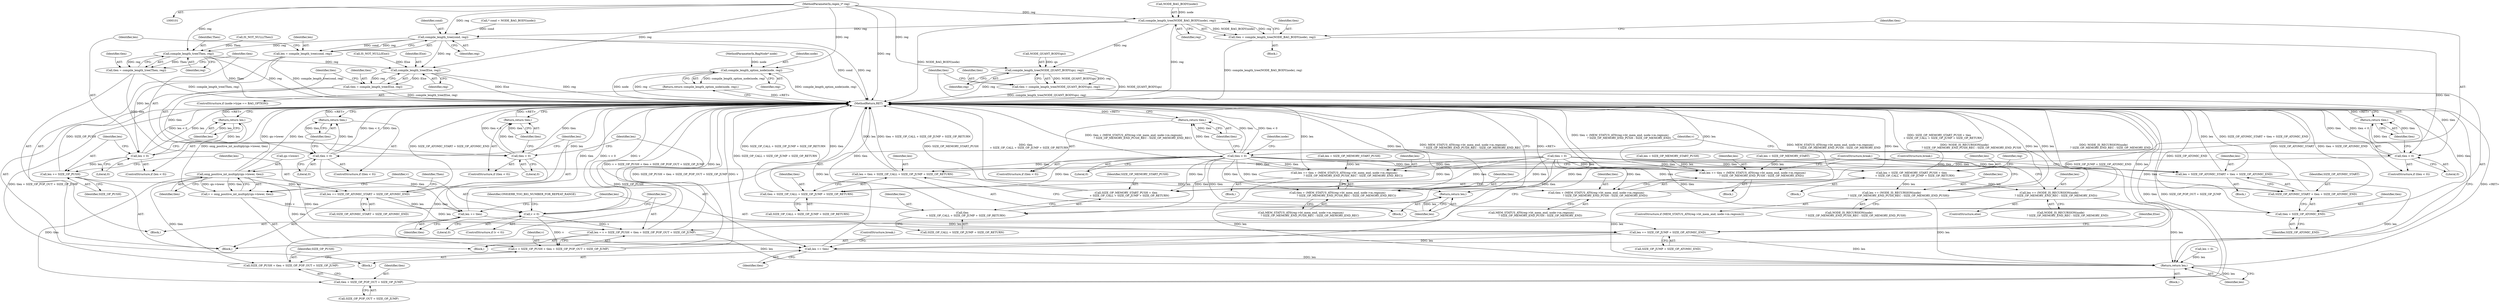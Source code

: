 digraph "0_oniguruma_c509265c5f6ae7264f7b8a8aae1cfa5fc59d108c_0@pointer" {
"1000103" [label="(MethodParameterIn,regex_t* reg)"];
"1000114" [label="(Call,compile_length_option_node(node, reg))"];
"1000113" [label="(Return,return compile_length_option_node(node, reg);)"];
"1000123" [label="(Call,compile_length_tree(NODE_BAG_BODY(node), reg))"];
"1000121" [label="(Call,tlen = compile_length_tree(NODE_BAG_BODY(node), reg))"];
"1000128" [label="(Call,tlen < 0)"];
"1000131" [label="(Return,return tlen;)"];
"1000155" [label="(Call,len = tlen + SIZE_OP_CALL + SIZE_OP_JUMP + SIZE_OP_RETURN)"];
"1000164" [label="(Return,return len;)"];
"1000157" [label="(Call,tlen + SIZE_OP_CALL + SIZE_OP_JUMP + SIZE_OP_RETURN)"];
"1000170" [label="(Call,len = SIZE_OP_MEMORY_START_PUSH + tlen\n        + SIZE_OP_CALL + SIZE_OP_JUMP + SIZE_OP_RETURN)"];
"1000191" [label="(Call,len += (NODE_IS_RECURSION(node)\n                ? SIZE_OP_MEMORY_END_PUSH_REC : SIZE_OP_MEMORY_END_PUSH))"];
"1000413" [label="(Return,return len;)"];
"1000199" [label="(Call,len += (NODE_IS_RECURSION(node)\n                ? SIZE_OP_MEMORY_END_REC : SIZE_OP_MEMORY_END))"];
"1000172" [label="(Call,SIZE_OP_MEMORY_START_PUSH + tlen\n        + SIZE_OP_CALL + SIZE_OP_JUMP + SIZE_OP_RETURN)"];
"1000174" [label="(Call,tlen\n        + SIZE_OP_CALL + SIZE_OP_JUMP + SIZE_OP_RETURN)"];
"1000214" [label="(Call,len += tlen + (MEM_STATUS_AT0(reg->bt_mem_end, node->m.regnum)\n                     ? SIZE_OP_MEMORY_END_PUSH_REC : SIZE_OP_MEMORY_END_REC))"];
"1000216" [label="(Call,tlen + (MEM_STATUS_AT0(reg->bt_mem_end, node->m.regnum)\n                     ? SIZE_OP_MEMORY_END_PUSH_REC : SIZE_OP_MEMORY_END_REC))"];
"1000249" [label="(Call,len += tlen + (MEM_STATUS_AT0(reg->bt_mem_end, node->m.regnum)\n                     ? SIZE_OP_MEMORY_END_PUSH : SIZE_OP_MEMORY_END))"];
"1000251" [label="(Call,tlen + (MEM_STATUS_AT0(reg->bt_mem_end, node->m.regnum)\n                     ? SIZE_OP_MEMORY_END_PUSH : SIZE_OP_MEMORY_END))"];
"1000316" [label="(Call,len = SIZE_OP_ATOMIC_START + tlen + SIZE_OP_ATOMIC_END)"];
"1000318" [label="(Call,SIZE_OP_ATOMIC_START + tlen + SIZE_OP_ATOMIC_END)"];
"1000320" [label="(Call,tlen + SIZE_OP_ATOMIC_END)"];
"1000280" [label="(Call,compile_length_tree(NODE_QUANT_BODY(qn), reg))"];
"1000278" [label="(Call,tlen = compile_length_tree(NODE_QUANT_BODY(qn), reg))"];
"1000285" [label="(Call,tlen < 0)"];
"1000288" [label="(Return,return tlen;)"];
"1000292" [label="(Call,onig_positive_int_multiply(qn->lower, tlen))"];
"1000290" [label="(Call,v = onig_positive_int_multiply(qn->lower, tlen))"];
"1000298" [label="(Call,v < 0)"];
"1000303" [label="(Call,len = v + SIZE_OP_PUSH + tlen + SIZE_OP_POP_OUT + SIZE_OP_JUMP)"];
"1000305" [label="(Call,v + SIZE_OP_PUSH + tlen + SIZE_OP_POP_OUT + SIZE_OP_JUMP)"];
"1000307" [label="(Call,SIZE_OP_PUSH + tlen + SIZE_OP_POP_OUT + SIZE_OP_JUMP)"];
"1000309" [label="(Call,tlen + SIZE_OP_POP_OUT + SIZE_OP_JUMP)"];
"1000349" [label="(Call,compile_length_tree(cond, reg))"];
"1000347" [label="(Call,len = compile_length_tree(cond, reg))"];
"1000353" [label="(Call,len < 0)"];
"1000356" [label="(Return,return len;)"];
"1000358" [label="(Call,len += SIZE_OP_PUSH)"];
"1000361" [label="(Call,len += SIZE_OP_ATOMIC_START + SIZE_OP_ATOMIC_END)"];
"1000381" [label="(Call,len += tlen)"];
"1000384" [label="(Call,len += SIZE_OP_JUMP + SIZE_OP_ATOMIC_END)"];
"1000404" [label="(Call,len += tlen)"];
"1000372" [label="(Call,compile_length_tree(Then, reg))"];
"1000370" [label="(Call,tlen = compile_length_tree(Then, reg))"];
"1000376" [label="(Call,tlen < 0)"];
"1000379" [label="(Return,return tlen;)"];
"1000395" [label="(Call,compile_length_tree(Else, reg))"];
"1000393" [label="(Call,tlen = compile_length_tree(Else, reg))"];
"1000399" [label="(Call,tlen < 0)"];
"1000402" [label="(Return,return tlen;)"];
"1000283" [label="(Identifier,reg)"];
"1000400" [label="(Identifier,tlen)"];
"1000124" [label="(Call,NODE_BAG_BODY(node))"];
"1000385" [label="(Identifier,len)"];
"1000359" [label="(Identifier,len)"];
"1000279" [label="(Identifier,tlen)"];
"1000134" [label="(Call,tlen = 0)"];
"1000252" [label="(Identifier,tlen)"];
"1000367" [label="(Call,IS_NOT_NULL(Then))"];
"1000406" [label="(Identifier,tlen)"];
"1000399" [label="(Call,tlen < 0)"];
"1000386" [label="(Call,SIZE_OP_JUMP + SIZE_OP_ATOMIC_END)"];
"1000357" [label="(Identifier,len)"];
"1000250" [label="(Identifier,len)"];
"1000129" [label="(Identifier,tlen)"];
"1000369" [label="(Block,)"];
"1000127" [label="(ControlStructure,if (tlen < 0))"];
"1000201" [label="(Call,NODE_IS_RECURSION(node)\n                ? SIZE_OP_MEMORY_END_REC : SIZE_OP_MEMORY_END)"];
"1000302" [label="(Identifier,ONIGERR_TOO_BIG_NUMBER_FOR_REPEAT_RANGE)"];
"1000375" [label="(ControlStructure,if (tlen < 0))"];
"1000405" [label="(Identifier,len)"];
"1000139" [label="(Identifier,node)"];
"1000175" [label="(Identifier,tlen)"];
"1000371" [label="(Identifier,tlen)"];
"1000298" [label="(Call,v < 0)"];
"1000362" [label="(Identifier,len)"];
"1000297" [label="(ControlStructure,if (v < 0))"];
"1000132" [label="(Identifier,tlen)"];
"1000325" [label="(Block,)"];
"1000308" [label="(Identifier,SIZE_OP_PUSH)"];
"1000355" [label="(Literal,0)"];
"1000172" [label="(Call,SIZE_OP_MEMORY_START_PUSH + tlen\n        + SIZE_OP_CALL + SIZE_OP_JUMP + SIZE_OP_RETURN)"];
"1000246" [label="(Call,len = SIZE_OP_MEMORY_START)"];
"1000404" [label="(Call,len += tlen)"];
"1000322" [label="(Identifier,SIZE_OP_ATOMIC_END)"];
"1000181" [label="(ControlStructure,if (MEM_STATUS_AT0(reg->bt_mem_end, node->m.regnum)))"];
"1000131" [label="(Return,return tlen;)"];
"1000316" [label="(Call,len = SIZE_OP_ATOMIC_START + tlen + SIZE_OP_ATOMIC_END)"];
"1000270" [label="(Block,)"];
"1000199" [label="(Call,len += (NODE_IS_RECURSION(node)\n                ? SIZE_OP_MEMORY_END_REC : SIZE_OP_MEMORY_END))"];
"1000165" [label="(Identifier,len)"];
"1000116" [label="(Identifier,reg)"];
"1000173" [label="(Identifier,SIZE_OP_MEMORY_START_PUSH)"];
"1000361" [label="(Call,len += SIZE_OP_ATOMIC_START + SIZE_OP_ATOMIC_END)"];
"1000299" [label="(Identifier,v)"];
"1000265" [label="(ControlStructure,break;)"];
"1000123" [label="(Call,compile_length_tree(NODE_BAG_BODY(node), reg))"];
"1000286" [label="(Identifier,tlen)"];
"1000253" [label="(Call,MEM_STATUS_AT0(reg->bt_mem_end, node->m.regnum)\n                     ? SIZE_OP_MEMORY_END_PUSH : SIZE_OP_MEMORY_END)"];
"1000115" [label="(Identifier,node)"];
"1000381" [label="(Call,len += tlen)"];
"1000159" [label="(Call,SIZE_OP_CALL + SIZE_OP_JUMP + SIZE_OP_RETURN)"];
"1000191" [label="(Call,len += (NODE_IS_RECURSION(node)\n                ? SIZE_OP_MEMORY_END_PUSH_REC : SIZE_OP_MEMORY_END_PUSH))"];
"1000120" [label="(Block,)"];
"1000198" [label="(ControlStructure,else)"];
"1000217" [label="(Identifier,tlen)"];
"1000327" [label="(Call,* cond = NODE_BAG_BODY(node))"];
"1000157" [label="(Call,tlen + SIZE_OP_CALL + SIZE_OP_JUMP + SIZE_OP_RETURN)"];
"1000415" [label="(MethodReturn,RET)"];
"1000392" [label="(Block,)"];
"1000376" [label="(Call,tlen < 0)"];
"1000107" [label="(ControlStructure,if (node->type == BAG_OPTION))"];
"1000382" [label="(Identifier,len)"];
"1000384" [label="(Call,len += SIZE_OP_JUMP + SIZE_OP_ATOMIC_END)"];
"1000323" [label="(ControlStructure,break;)"];
"1000284" [label="(ControlStructure,if (tlen < 0))"];
"1000242" [label="(Call,len = SIZE_OP_MEMORY_START_PUSH)"];
"1000306" [label="(Identifier,v)"];
"1000352" [label="(ControlStructure,if (len < 0))"];
"1000102" [label="(MethodParameterIn,BagNode* node)"];
"1000300" [label="(Literal,0)"];
"1000303" [label="(Call,len = v + SIZE_OP_PUSH + tlen + SIZE_OP_POP_OUT + SIZE_OP_JUMP)"];
"1000287" [label="(Literal,0)"];
"1000350" [label="(Identifier,cond)"];
"1000154" [label="(Block,)"];
"1000396" [label="(Identifier,Else)"];
"1000305" [label="(Call,v + SIZE_OP_PUSH + tlen + SIZE_OP_POP_OUT + SIZE_OP_JUMP)"];
"1000216" [label="(Call,tlen + (MEM_STATUS_AT0(reg->bt_mem_end, node->m.regnum)\n                     ? SIZE_OP_MEMORY_END_PUSH_REC : SIZE_OP_MEMORY_END_REC))"];
"1000393" [label="(Call,tlen = compile_length_tree(Else, reg))"];
"1000104" [label="(Block,)"];
"1000169" [label="(Block,)"];
"1000379" [label="(Return,return tlen;)"];
"1000409" [label="(Call,len = 0)"];
"1000114" [label="(Call,compile_length_option_node(node, reg))"];
"1000285" [label="(Call,tlen < 0)"];
"1000291" [label="(Identifier,v)"];
"1000200" [label="(Identifier,len)"];
"1000184" [label="(Identifier,reg)"];
"1000309" [label="(Call,tlen + SIZE_OP_POP_OUT + SIZE_OP_JUMP)"];
"1000383" [label="(Identifier,tlen)"];
"1000155" [label="(Call,len = tlen + SIZE_OP_CALL + SIZE_OP_JUMP + SIZE_OP_RETURN)"];
"1000380" [label="(Identifier,tlen)"];
"1000292" [label="(Call,onig_positive_int_multiply(qn->lower, tlen))"];
"1000377" [label="(Identifier,tlen)"];
"1000315" [label="(Block,)"];
"1000211" [label="(Call,len = SIZE_OP_MEMORY_START_PUSH)"];
"1000126" [label="(Identifier,reg)"];
"1000374" [label="(Identifier,reg)"];
"1000318" [label="(Call,SIZE_OP_ATOMIC_START + tlen + SIZE_OP_ATOMIC_END)"];
"1000363" [label="(Call,SIZE_OP_ATOMIC_START + SIZE_OP_ATOMIC_END)"];
"1000176" [label="(Call,SIZE_OP_CALL + SIZE_OP_JUMP + SIZE_OP_RETURN)"];
"1000407" [label="(ControlStructure,break;)"];
"1000170" [label="(Call,len = SIZE_OP_MEMORY_START_PUSH + tlen\n        + SIZE_OP_CALL + SIZE_OP_JUMP + SIZE_OP_RETURN)"];
"1000121" [label="(Call,tlen = compile_length_tree(NODE_BAG_BODY(node), reg))"];
"1000290" [label="(Call,v = onig_positive_int_multiply(qn->lower, tlen))"];
"1000351" [label="(Identifier,reg)"];
"1000158" [label="(Identifier,tlen)"];
"1000349" [label="(Call,compile_length_tree(cond, reg))"];
"1000293" [label="(Call,qn->lower)"];
"1000304" [label="(Identifier,len)"];
"1000122" [label="(Identifier,tlen)"];
"1000401" [label="(Literal,0)"];
"1000394" [label="(Identifier,tlen)"];
"1000193" [label="(Call,NODE_IS_RECURSION(node)\n                ? SIZE_OP_MEMORY_END_PUSH_REC : SIZE_OP_MEMORY_END_PUSH)"];
"1000391" [label="(Identifier,Else)"];
"1000320" [label="(Call,tlen + SIZE_OP_ATOMIC_END)"];
"1000414" [label="(Identifier,len)"];
"1000347" [label="(Call,len = compile_length_tree(cond, reg))"];
"1000288" [label="(Return,return tlen;)"];
"1000192" [label="(Identifier,len)"];
"1000289" [label="(Identifier,tlen)"];
"1000156" [label="(Identifier,len)"];
"1000378" [label="(Literal,0)"];
"1000280" [label="(Call,compile_length_tree(NODE_QUANT_BODY(qn), reg))"];
"1000128" [label="(Call,tlen < 0)"];
"1000348" [label="(Identifier,len)"];
"1000321" [label="(Identifier,tlen)"];
"1000372" [label="(Call,compile_length_tree(Then, reg))"];
"1000218" [label="(Call,MEM_STATUS_AT0(reg->bt_mem_end, node->m.regnum)\n                     ? SIZE_OP_MEMORY_END_PUSH_REC : SIZE_OP_MEMORY_END_REC)"];
"1000210" [label="(Block,)"];
"1000368" [label="(Identifier,Then)"];
"1000390" [label="(Call,IS_NOT_NULL(Else))"];
"1000296" [label="(Identifier,tlen)"];
"1000354" [label="(Identifier,len)"];
"1000164" [label="(Return,return len;)"];
"1000174" [label="(Call,tlen\n        + SIZE_OP_CALL + SIZE_OP_JUMP + SIZE_OP_RETURN)"];
"1000251" [label="(Call,tlen + (MEM_STATUS_AT0(reg->bt_mem_end, node->m.regnum)\n                     ? SIZE_OP_MEMORY_END_PUSH : SIZE_OP_MEMORY_END))"];
"1000171" [label="(Identifier,len)"];
"1000214" [label="(Call,len += tlen + (MEM_STATUS_AT0(reg->bt_mem_end, node->m.regnum)\n                     ? SIZE_OP_MEMORY_END_PUSH_REC : SIZE_OP_MEMORY_END_REC))"];
"1000395" [label="(Call,compile_length_tree(Else, reg))"];
"1000311" [label="(Call,SIZE_OP_POP_OUT + SIZE_OP_JUMP)"];
"1000397" [label="(Identifier,reg)"];
"1000130" [label="(Literal,0)"];
"1000281" [label="(Call,NODE_QUANT_BODY(qn))"];
"1000402" [label="(Return,return tlen;)"];
"1000249" [label="(Call,len += tlen + (MEM_STATUS_AT0(reg->bt_mem_end, node->m.regnum)\n                     ? SIZE_OP_MEMORY_END_PUSH : SIZE_OP_MEMORY_END))"];
"1000370" [label="(Call,tlen = compile_length_tree(Then, reg))"];
"1000413" [label="(Return,return len;)"];
"1000103" [label="(MethodParameterIn,regex_t* reg)"];
"1000356" [label="(Return,return len;)"];
"1000358" [label="(Call,len += SIZE_OP_PUSH)"];
"1000231" [label="(Block,)"];
"1000373" [label="(Identifier,Then)"];
"1000215" [label="(Identifier,len)"];
"1000319" [label="(Identifier,SIZE_OP_ATOMIC_START)"];
"1000113" [label="(Return,return compile_length_option_node(node, reg);)"];
"1000398" [label="(ControlStructure,if (tlen < 0))"];
"1000317" [label="(Identifier,len)"];
"1000360" [label="(Identifier,SIZE_OP_PUSH)"];
"1000278" [label="(Call,tlen = compile_length_tree(NODE_QUANT_BODY(qn), reg))"];
"1000307" [label="(Call,SIZE_OP_PUSH + tlen + SIZE_OP_POP_OUT + SIZE_OP_JUMP)"];
"1000353" [label="(Call,len < 0)"];
"1000403" [label="(Identifier,tlen)"];
"1000310" [label="(Identifier,tlen)"];
"1000103" -> "1000101"  [label="AST: "];
"1000103" -> "1000415"  [label="DDG: reg"];
"1000103" -> "1000114"  [label="DDG: reg"];
"1000103" -> "1000123"  [label="DDG: reg"];
"1000103" -> "1000280"  [label="DDG: reg"];
"1000103" -> "1000349"  [label="DDG: reg"];
"1000103" -> "1000372"  [label="DDG: reg"];
"1000103" -> "1000395"  [label="DDG: reg"];
"1000114" -> "1000113"  [label="AST: "];
"1000114" -> "1000116"  [label="CFG: "];
"1000115" -> "1000114"  [label="AST: "];
"1000116" -> "1000114"  [label="AST: "];
"1000113" -> "1000114"  [label="CFG: "];
"1000114" -> "1000415"  [label="DDG: compile_length_option_node(node, reg)"];
"1000114" -> "1000415"  [label="DDG: node"];
"1000114" -> "1000415"  [label="DDG: reg"];
"1000114" -> "1000113"  [label="DDG: compile_length_option_node(node, reg)"];
"1000102" -> "1000114"  [label="DDG: node"];
"1000113" -> "1000107"  [label="AST: "];
"1000415" -> "1000113"  [label="CFG: "];
"1000113" -> "1000415"  [label="DDG: <RET>"];
"1000123" -> "1000121"  [label="AST: "];
"1000123" -> "1000126"  [label="CFG: "];
"1000124" -> "1000123"  [label="AST: "];
"1000126" -> "1000123"  [label="AST: "];
"1000121" -> "1000123"  [label="CFG: "];
"1000123" -> "1000415"  [label="DDG: reg"];
"1000123" -> "1000415"  [label="DDG: NODE_BAG_BODY(node)"];
"1000123" -> "1000121"  [label="DDG: NODE_BAG_BODY(node)"];
"1000123" -> "1000121"  [label="DDG: reg"];
"1000124" -> "1000123"  [label="DDG: node"];
"1000123" -> "1000280"  [label="DDG: reg"];
"1000123" -> "1000349"  [label="DDG: reg"];
"1000121" -> "1000120"  [label="AST: "];
"1000122" -> "1000121"  [label="AST: "];
"1000129" -> "1000121"  [label="CFG: "];
"1000121" -> "1000415"  [label="DDG: compile_length_tree(NODE_BAG_BODY(node), reg)"];
"1000121" -> "1000128"  [label="DDG: tlen"];
"1000128" -> "1000127"  [label="AST: "];
"1000128" -> "1000130"  [label="CFG: "];
"1000129" -> "1000128"  [label="AST: "];
"1000130" -> "1000128"  [label="AST: "];
"1000132" -> "1000128"  [label="CFG: "];
"1000139" -> "1000128"  [label="CFG: "];
"1000128" -> "1000415"  [label="DDG: tlen"];
"1000128" -> "1000415"  [label="DDG: tlen < 0"];
"1000128" -> "1000131"  [label="DDG: tlen"];
"1000128" -> "1000155"  [label="DDG: tlen"];
"1000128" -> "1000157"  [label="DDG: tlen"];
"1000128" -> "1000170"  [label="DDG: tlen"];
"1000128" -> "1000172"  [label="DDG: tlen"];
"1000128" -> "1000174"  [label="DDG: tlen"];
"1000128" -> "1000214"  [label="DDG: tlen"];
"1000128" -> "1000216"  [label="DDG: tlen"];
"1000128" -> "1000249"  [label="DDG: tlen"];
"1000128" -> "1000251"  [label="DDG: tlen"];
"1000128" -> "1000316"  [label="DDG: tlen"];
"1000128" -> "1000318"  [label="DDG: tlen"];
"1000128" -> "1000320"  [label="DDG: tlen"];
"1000131" -> "1000127"  [label="AST: "];
"1000131" -> "1000132"  [label="CFG: "];
"1000132" -> "1000131"  [label="AST: "];
"1000415" -> "1000131"  [label="CFG: "];
"1000131" -> "1000415"  [label="DDG: <RET>"];
"1000132" -> "1000131"  [label="DDG: tlen"];
"1000155" -> "1000154"  [label="AST: "];
"1000155" -> "1000157"  [label="CFG: "];
"1000156" -> "1000155"  [label="AST: "];
"1000157" -> "1000155"  [label="AST: "];
"1000165" -> "1000155"  [label="CFG: "];
"1000155" -> "1000415"  [label="DDG: tlen + SIZE_OP_CALL + SIZE_OP_JUMP + SIZE_OP_RETURN"];
"1000155" -> "1000415"  [label="DDG: len"];
"1000134" -> "1000155"  [label="DDG: tlen"];
"1000155" -> "1000164"  [label="DDG: len"];
"1000164" -> "1000154"  [label="AST: "];
"1000164" -> "1000165"  [label="CFG: "];
"1000165" -> "1000164"  [label="AST: "];
"1000415" -> "1000164"  [label="CFG: "];
"1000164" -> "1000415"  [label="DDG: <RET>"];
"1000165" -> "1000164"  [label="DDG: len"];
"1000157" -> "1000159"  [label="CFG: "];
"1000158" -> "1000157"  [label="AST: "];
"1000159" -> "1000157"  [label="AST: "];
"1000157" -> "1000415"  [label="DDG: SIZE_OP_CALL + SIZE_OP_JUMP + SIZE_OP_RETURN"];
"1000157" -> "1000415"  [label="DDG: tlen"];
"1000134" -> "1000157"  [label="DDG: tlen"];
"1000170" -> "1000169"  [label="AST: "];
"1000170" -> "1000172"  [label="CFG: "];
"1000171" -> "1000170"  [label="AST: "];
"1000172" -> "1000170"  [label="AST: "];
"1000184" -> "1000170"  [label="CFG: "];
"1000170" -> "1000415"  [label="DDG: SIZE_OP_MEMORY_START_PUSH + tlen\n        + SIZE_OP_CALL + SIZE_OP_JUMP + SIZE_OP_RETURN"];
"1000134" -> "1000170"  [label="DDG: tlen"];
"1000170" -> "1000191"  [label="DDG: len"];
"1000170" -> "1000199"  [label="DDG: len"];
"1000191" -> "1000181"  [label="AST: "];
"1000191" -> "1000193"  [label="CFG: "];
"1000192" -> "1000191"  [label="AST: "];
"1000193" -> "1000191"  [label="AST: "];
"1000265" -> "1000191"  [label="CFG: "];
"1000191" -> "1000415"  [label="DDG: NODE_IS_RECURSION(node)\n                ? SIZE_OP_MEMORY_END_PUSH_REC : SIZE_OP_MEMORY_END_PUSH"];
"1000191" -> "1000415"  [label="DDG: len"];
"1000191" -> "1000413"  [label="DDG: len"];
"1000413" -> "1000104"  [label="AST: "];
"1000413" -> "1000414"  [label="CFG: "];
"1000414" -> "1000413"  [label="AST: "];
"1000415" -> "1000413"  [label="CFG: "];
"1000413" -> "1000415"  [label="DDG: <RET>"];
"1000414" -> "1000413"  [label="DDG: len"];
"1000404" -> "1000413"  [label="DDG: len"];
"1000303" -> "1000413"  [label="DDG: len"];
"1000199" -> "1000413"  [label="DDG: len"];
"1000409" -> "1000413"  [label="DDG: len"];
"1000214" -> "1000413"  [label="DDG: len"];
"1000249" -> "1000413"  [label="DDG: len"];
"1000384" -> "1000413"  [label="DDG: len"];
"1000316" -> "1000413"  [label="DDG: len"];
"1000199" -> "1000198"  [label="AST: "];
"1000199" -> "1000201"  [label="CFG: "];
"1000200" -> "1000199"  [label="AST: "];
"1000201" -> "1000199"  [label="AST: "];
"1000265" -> "1000199"  [label="CFG: "];
"1000199" -> "1000415"  [label="DDG: NODE_IS_RECURSION(node)\n                ? SIZE_OP_MEMORY_END_REC : SIZE_OP_MEMORY_END"];
"1000199" -> "1000415"  [label="DDG: len"];
"1000172" -> "1000174"  [label="CFG: "];
"1000173" -> "1000172"  [label="AST: "];
"1000174" -> "1000172"  [label="AST: "];
"1000172" -> "1000415"  [label="DDG: SIZE_OP_MEMORY_START_PUSH"];
"1000172" -> "1000415"  [label="DDG: tlen\n        + SIZE_OP_CALL + SIZE_OP_JUMP + SIZE_OP_RETURN"];
"1000134" -> "1000172"  [label="DDG: tlen"];
"1000174" -> "1000176"  [label="CFG: "];
"1000175" -> "1000174"  [label="AST: "];
"1000176" -> "1000174"  [label="AST: "];
"1000174" -> "1000415"  [label="DDG: SIZE_OP_CALL + SIZE_OP_JUMP + SIZE_OP_RETURN"];
"1000174" -> "1000415"  [label="DDG: tlen"];
"1000134" -> "1000174"  [label="DDG: tlen"];
"1000214" -> "1000210"  [label="AST: "];
"1000214" -> "1000216"  [label="CFG: "];
"1000215" -> "1000214"  [label="AST: "];
"1000216" -> "1000214"  [label="AST: "];
"1000265" -> "1000214"  [label="CFG: "];
"1000214" -> "1000415"  [label="DDG: tlen + (MEM_STATUS_AT0(reg->bt_mem_end, node->m.regnum)\n                     ? SIZE_OP_MEMORY_END_PUSH_REC : SIZE_OP_MEMORY_END_REC)"];
"1000214" -> "1000415"  [label="DDG: len"];
"1000134" -> "1000214"  [label="DDG: tlen"];
"1000211" -> "1000214"  [label="DDG: len"];
"1000216" -> "1000218"  [label="CFG: "];
"1000217" -> "1000216"  [label="AST: "];
"1000218" -> "1000216"  [label="AST: "];
"1000216" -> "1000415"  [label="DDG: tlen"];
"1000216" -> "1000415"  [label="DDG: MEM_STATUS_AT0(reg->bt_mem_end, node->m.regnum)\n                     ? SIZE_OP_MEMORY_END_PUSH_REC : SIZE_OP_MEMORY_END_REC"];
"1000134" -> "1000216"  [label="DDG: tlen"];
"1000249" -> "1000231"  [label="AST: "];
"1000249" -> "1000251"  [label="CFG: "];
"1000250" -> "1000249"  [label="AST: "];
"1000251" -> "1000249"  [label="AST: "];
"1000265" -> "1000249"  [label="CFG: "];
"1000249" -> "1000415"  [label="DDG: tlen + (MEM_STATUS_AT0(reg->bt_mem_end, node->m.regnum)\n                     ? SIZE_OP_MEMORY_END_PUSH : SIZE_OP_MEMORY_END)"];
"1000249" -> "1000415"  [label="DDG: len"];
"1000134" -> "1000249"  [label="DDG: tlen"];
"1000242" -> "1000249"  [label="DDG: len"];
"1000246" -> "1000249"  [label="DDG: len"];
"1000251" -> "1000253"  [label="CFG: "];
"1000252" -> "1000251"  [label="AST: "];
"1000253" -> "1000251"  [label="AST: "];
"1000251" -> "1000415"  [label="DDG: MEM_STATUS_AT0(reg->bt_mem_end, node->m.regnum)\n                     ? SIZE_OP_MEMORY_END_PUSH : SIZE_OP_MEMORY_END"];
"1000251" -> "1000415"  [label="DDG: tlen"];
"1000134" -> "1000251"  [label="DDG: tlen"];
"1000316" -> "1000315"  [label="AST: "];
"1000316" -> "1000318"  [label="CFG: "];
"1000317" -> "1000316"  [label="AST: "];
"1000318" -> "1000316"  [label="AST: "];
"1000323" -> "1000316"  [label="CFG: "];
"1000316" -> "1000415"  [label="DDG: SIZE_OP_ATOMIC_START + tlen + SIZE_OP_ATOMIC_END"];
"1000316" -> "1000415"  [label="DDG: len"];
"1000134" -> "1000316"  [label="DDG: tlen"];
"1000318" -> "1000320"  [label="CFG: "];
"1000319" -> "1000318"  [label="AST: "];
"1000320" -> "1000318"  [label="AST: "];
"1000318" -> "1000415"  [label="DDG: SIZE_OP_ATOMIC_START"];
"1000318" -> "1000415"  [label="DDG: tlen + SIZE_OP_ATOMIC_END"];
"1000134" -> "1000318"  [label="DDG: tlen"];
"1000320" -> "1000322"  [label="CFG: "];
"1000321" -> "1000320"  [label="AST: "];
"1000322" -> "1000320"  [label="AST: "];
"1000320" -> "1000415"  [label="DDG: SIZE_OP_ATOMIC_END"];
"1000320" -> "1000415"  [label="DDG: tlen"];
"1000134" -> "1000320"  [label="DDG: tlen"];
"1000280" -> "1000278"  [label="AST: "];
"1000280" -> "1000283"  [label="CFG: "];
"1000281" -> "1000280"  [label="AST: "];
"1000283" -> "1000280"  [label="AST: "];
"1000278" -> "1000280"  [label="CFG: "];
"1000280" -> "1000415"  [label="DDG: NODE_QUANT_BODY(qn)"];
"1000280" -> "1000415"  [label="DDG: reg"];
"1000280" -> "1000278"  [label="DDG: NODE_QUANT_BODY(qn)"];
"1000280" -> "1000278"  [label="DDG: reg"];
"1000281" -> "1000280"  [label="DDG: qn"];
"1000278" -> "1000270"  [label="AST: "];
"1000279" -> "1000278"  [label="AST: "];
"1000286" -> "1000278"  [label="CFG: "];
"1000278" -> "1000415"  [label="DDG: compile_length_tree(NODE_QUANT_BODY(qn), reg)"];
"1000278" -> "1000285"  [label="DDG: tlen"];
"1000285" -> "1000284"  [label="AST: "];
"1000285" -> "1000287"  [label="CFG: "];
"1000286" -> "1000285"  [label="AST: "];
"1000287" -> "1000285"  [label="AST: "];
"1000289" -> "1000285"  [label="CFG: "];
"1000291" -> "1000285"  [label="CFG: "];
"1000285" -> "1000415"  [label="DDG: tlen"];
"1000285" -> "1000415"  [label="DDG: tlen < 0"];
"1000285" -> "1000288"  [label="DDG: tlen"];
"1000285" -> "1000292"  [label="DDG: tlen"];
"1000288" -> "1000284"  [label="AST: "];
"1000288" -> "1000289"  [label="CFG: "];
"1000289" -> "1000288"  [label="AST: "];
"1000415" -> "1000288"  [label="CFG: "];
"1000288" -> "1000415"  [label="DDG: <RET>"];
"1000289" -> "1000288"  [label="DDG: tlen"];
"1000292" -> "1000290"  [label="AST: "];
"1000292" -> "1000296"  [label="CFG: "];
"1000293" -> "1000292"  [label="AST: "];
"1000296" -> "1000292"  [label="AST: "];
"1000290" -> "1000292"  [label="CFG: "];
"1000292" -> "1000415"  [label="DDG: qn->lower"];
"1000292" -> "1000415"  [label="DDG: tlen"];
"1000292" -> "1000290"  [label="DDG: qn->lower"];
"1000292" -> "1000290"  [label="DDG: tlen"];
"1000292" -> "1000303"  [label="DDG: tlen"];
"1000292" -> "1000305"  [label="DDG: tlen"];
"1000292" -> "1000307"  [label="DDG: tlen"];
"1000292" -> "1000309"  [label="DDG: tlen"];
"1000290" -> "1000270"  [label="AST: "];
"1000291" -> "1000290"  [label="AST: "];
"1000299" -> "1000290"  [label="CFG: "];
"1000290" -> "1000415"  [label="DDG: onig_positive_int_multiply(qn->lower, tlen)"];
"1000290" -> "1000298"  [label="DDG: v"];
"1000298" -> "1000297"  [label="AST: "];
"1000298" -> "1000300"  [label="CFG: "];
"1000299" -> "1000298"  [label="AST: "];
"1000300" -> "1000298"  [label="AST: "];
"1000302" -> "1000298"  [label="CFG: "];
"1000304" -> "1000298"  [label="CFG: "];
"1000298" -> "1000415"  [label="DDG: v < 0"];
"1000298" -> "1000415"  [label="DDG: v"];
"1000298" -> "1000303"  [label="DDG: v"];
"1000298" -> "1000305"  [label="DDG: v"];
"1000303" -> "1000270"  [label="AST: "];
"1000303" -> "1000305"  [label="CFG: "];
"1000304" -> "1000303"  [label="AST: "];
"1000305" -> "1000303"  [label="AST: "];
"1000323" -> "1000303"  [label="CFG: "];
"1000303" -> "1000415"  [label="DDG: len"];
"1000303" -> "1000415"  [label="DDG: v + SIZE_OP_PUSH + tlen + SIZE_OP_POP_OUT + SIZE_OP_JUMP"];
"1000305" -> "1000307"  [label="CFG: "];
"1000306" -> "1000305"  [label="AST: "];
"1000307" -> "1000305"  [label="AST: "];
"1000305" -> "1000415"  [label="DDG: SIZE_OP_PUSH + tlen + SIZE_OP_POP_OUT + SIZE_OP_JUMP"];
"1000305" -> "1000415"  [label="DDG: v"];
"1000307" -> "1000309"  [label="CFG: "];
"1000308" -> "1000307"  [label="AST: "];
"1000309" -> "1000307"  [label="AST: "];
"1000307" -> "1000415"  [label="DDG: tlen + SIZE_OP_POP_OUT + SIZE_OP_JUMP"];
"1000307" -> "1000415"  [label="DDG: SIZE_OP_PUSH"];
"1000309" -> "1000311"  [label="CFG: "];
"1000310" -> "1000309"  [label="AST: "];
"1000311" -> "1000309"  [label="AST: "];
"1000309" -> "1000415"  [label="DDG: tlen"];
"1000309" -> "1000415"  [label="DDG: SIZE_OP_POP_OUT + SIZE_OP_JUMP"];
"1000349" -> "1000347"  [label="AST: "];
"1000349" -> "1000351"  [label="CFG: "];
"1000350" -> "1000349"  [label="AST: "];
"1000351" -> "1000349"  [label="AST: "];
"1000347" -> "1000349"  [label="CFG: "];
"1000349" -> "1000415"  [label="DDG: reg"];
"1000349" -> "1000415"  [label="DDG: cond"];
"1000349" -> "1000347"  [label="DDG: cond"];
"1000349" -> "1000347"  [label="DDG: reg"];
"1000327" -> "1000349"  [label="DDG: cond"];
"1000349" -> "1000372"  [label="DDG: reg"];
"1000349" -> "1000395"  [label="DDG: reg"];
"1000347" -> "1000325"  [label="AST: "];
"1000348" -> "1000347"  [label="AST: "];
"1000354" -> "1000347"  [label="CFG: "];
"1000347" -> "1000415"  [label="DDG: compile_length_tree(cond, reg)"];
"1000347" -> "1000353"  [label="DDG: len"];
"1000353" -> "1000352"  [label="AST: "];
"1000353" -> "1000355"  [label="CFG: "];
"1000354" -> "1000353"  [label="AST: "];
"1000355" -> "1000353"  [label="AST: "];
"1000357" -> "1000353"  [label="CFG: "];
"1000359" -> "1000353"  [label="CFG: "];
"1000353" -> "1000415"  [label="DDG: len < 0"];
"1000353" -> "1000415"  [label="DDG: len"];
"1000353" -> "1000356"  [label="DDG: len"];
"1000353" -> "1000358"  [label="DDG: len"];
"1000356" -> "1000352"  [label="AST: "];
"1000356" -> "1000357"  [label="CFG: "];
"1000357" -> "1000356"  [label="AST: "];
"1000415" -> "1000356"  [label="CFG: "];
"1000356" -> "1000415"  [label="DDG: <RET>"];
"1000357" -> "1000356"  [label="DDG: len"];
"1000358" -> "1000325"  [label="AST: "];
"1000358" -> "1000360"  [label="CFG: "];
"1000359" -> "1000358"  [label="AST: "];
"1000360" -> "1000358"  [label="AST: "];
"1000362" -> "1000358"  [label="CFG: "];
"1000358" -> "1000415"  [label="DDG: SIZE_OP_PUSH"];
"1000358" -> "1000361"  [label="DDG: len"];
"1000361" -> "1000325"  [label="AST: "];
"1000361" -> "1000363"  [label="CFG: "];
"1000362" -> "1000361"  [label="AST: "];
"1000363" -> "1000361"  [label="AST: "];
"1000368" -> "1000361"  [label="CFG: "];
"1000361" -> "1000415"  [label="DDG: len"];
"1000361" -> "1000415"  [label="DDG: SIZE_OP_ATOMIC_START + SIZE_OP_ATOMIC_END"];
"1000361" -> "1000381"  [label="DDG: len"];
"1000361" -> "1000384"  [label="DDG: len"];
"1000381" -> "1000369"  [label="AST: "];
"1000381" -> "1000383"  [label="CFG: "];
"1000382" -> "1000381"  [label="AST: "];
"1000383" -> "1000381"  [label="AST: "];
"1000385" -> "1000381"  [label="CFG: "];
"1000381" -> "1000415"  [label="DDG: tlen"];
"1000376" -> "1000381"  [label="DDG: tlen"];
"1000381" -> "1000384"  [label="DDG: len"];
"1000384" -> "1000325"  [label="AST: "];
"1000384" -> "1000386"  [label="CFG: "];
"1000385" -> "1000384"  [label="AST: "];
"1000386" -> "1000384"  [label="AST: "];
"1000391" -> "1000384"  [label="CFG: "];
"1000384" -> "1000415"  [label="DDG: SIZE_OP_JUMP + SIZE_OP_ATOMIC_END"];
"1000384" -> "1000415"  [label="DDG: len"];
"1000384" -> "1000404"  [label="DDG: len"];
"1000404" -> "1000392"  [label="AST: "];
"1000404" -> "1000406"  [label="CFG: "];
"1000405" -> "1000404"  [label="AST: "];
"1000406" -> "1000404"  [label="AST: "];
"1000407" -> "1000404"  [label="CFG: "];
"1000404" -> "1000415"  [label="DDG: len"];
"1000404" -> "1000415"  [label="DDG: tlen"];
"1000399" -> "1000404"  [label="DDG: tlen"];
"1000372" -> "1000370"  [label="AST: "];
"1000372" -> "1000374"  [label="CFG: "];
"1000373" -> "1000372"  [label="AST: "];
"1000374" -> "1000372"  [label="AST: "];
"1000370" -> "1000372"  [label="CFG: "];
"1000372" -> "1000415"  [label="DDG: Then"];
"1000372" -> "1000415"  [label="DDG: reg"];
"1000372" -> "1000370"  [label="DDG: Then"];
"1000372" -> "1000370"  [label="DDG: reg"];
"1000367" -> "1000372"  [label="DDG: Then"];
"1000372" -> "1000395"  [label="DDG: reg"];
"1000370" -> "1000369"  [label="AST: "];
"1000371" -> "1000370"  [label="AST: "];
"1000377" -> "1000370"  [label="CFG: "];
"1000370" -> "1000415"  [label="DDG: compile_length_tree(Then, reg)"];
"1000370" -> "1000376"  [label="DDG: tlen"];
"1000376" -> "1000375"  [label="AST: "];
"1000376" -> "1000378"  [label="CFG: "];
"1000377" -> "1000376"  [label="AST: "];
"1000378" -> "1000376"  [label="AST: "];
"1000380" -> "1000376"  [label="CFG: "];
"1000382" -> "1000376"  [label="CFG: "];
"1000376" -> "1000415"  [label="DDG: tlen < 0"];
"1000376" -> "1000415"  [label="DDG: tlen"];
"1000376" -> "1000379"  [label="DDG: tlen"];
"1000379" -> "1000375"  [label="AST: "];
"1000379" -> "1000380"  [label="CFG: "];
"1000380" -> "1000379"  [label="AST: "];
"1000415" -> "1000379"  [label="CFG: "];
"1000379" -> "1000415"  [label="DDG: <RET>"];
"1000380" -> "1000379"  [label="DDG: tlen"];
"1000395" -> "1000393"  [label="AST: "];
"1000395" -> "1000397"  [label="CFG: "];
"1000396" -> "1000395"  [label="AST: "];
"1000397" -> "1000395"  [label="AST: "];
"1000393" -> "1000395"  [label="CFG: "];
"1000395" -> "1000415"  [label="DDG: Else"];
"1000395" -> "1000415"  [label="DDG: reg"];
"1000395" -> "1000393"  [label="DDG: Else"];
"1000395" -> "1000393"  [label="DDG: reg"];
"1000390" -> "1000395"  [label="DDG: Else"];
"1000393" -> "1000392"  [label="AST: "];
"1000394" -> "1000393"  [label="AST: "];
"1000400" -> "1000393"  [label="CFG: "];
"1000393" -> "1000415"  [label="DDG: compile_length_tree(Else, reg)"];
"1000393" -> "1000399"  [label="DDG: tlen"];
"1000399" -> "1000398"  [label="AST: "];
"1000399" -> "1000401"  [label="CFG: "];
"1000400" -> "1000399"  [label="AST: "];
"1000401" -> "1000399"  [label="AST: "];
"1000403" -> "1000399"  [label="CFG: "];
"1000405" -> "1000399"  [label="CFG: "];
"1000399" -> "1000415"  [label="DDG: tlen"];
"1000399" -> "1000415"  [label="DDG: tlen < 0"];
"1000399" -> "1000402"  [label="DDG: tlen"];
"1000402" -> "1000398"  [label="AST: "];
"1000402" -> "1000403"  [label="CFG: "];
"1000403" -> "1000402"  [label="AST: "];
"1000415" -> "1000402"  [label="CFG: "];
"1000402" -> "1000415"  [label="DDG: <RET>"];
"1000403" -> "1000402"  [label="DDG: tlen"];
}
